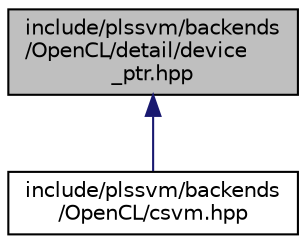 digraph "include/plssvm/backends/OpenCL/detail/device_ptr.hpp"
{
 // LATEX_PDF_SIZE
  edge [fontname="Helvetica",fontsize="10",labelfontname="Helvetica",labelfontsize="10"];
  node [fontname="Helvetica",fontsize="10",shape=record];
  Node1 [label="include/plssvm/backends\l/OpenCL/detail/device\l_ptr.hpp",height=0.2,width=0.4,color="black", fillcolor="grey75", style="filled", fontcolor="black",tooltip="Small wrapper around a OpenCL device pointer."];
  Node1 -> Node2 [dir="back",color="midnightblue",fontsize="10",style="solid",fontname="Helvetica"];
  Node2 [label="include/plssvm/backends\l/OpenCL/csvm.hpp",height=0.2,width=0.4,color="black", fillcolor="white", style="filled",URL="$backends_2OpenCL_2csvm_8hpp.html",tooltip="Defines a C-SVM using the OpenCL backend."];
}
